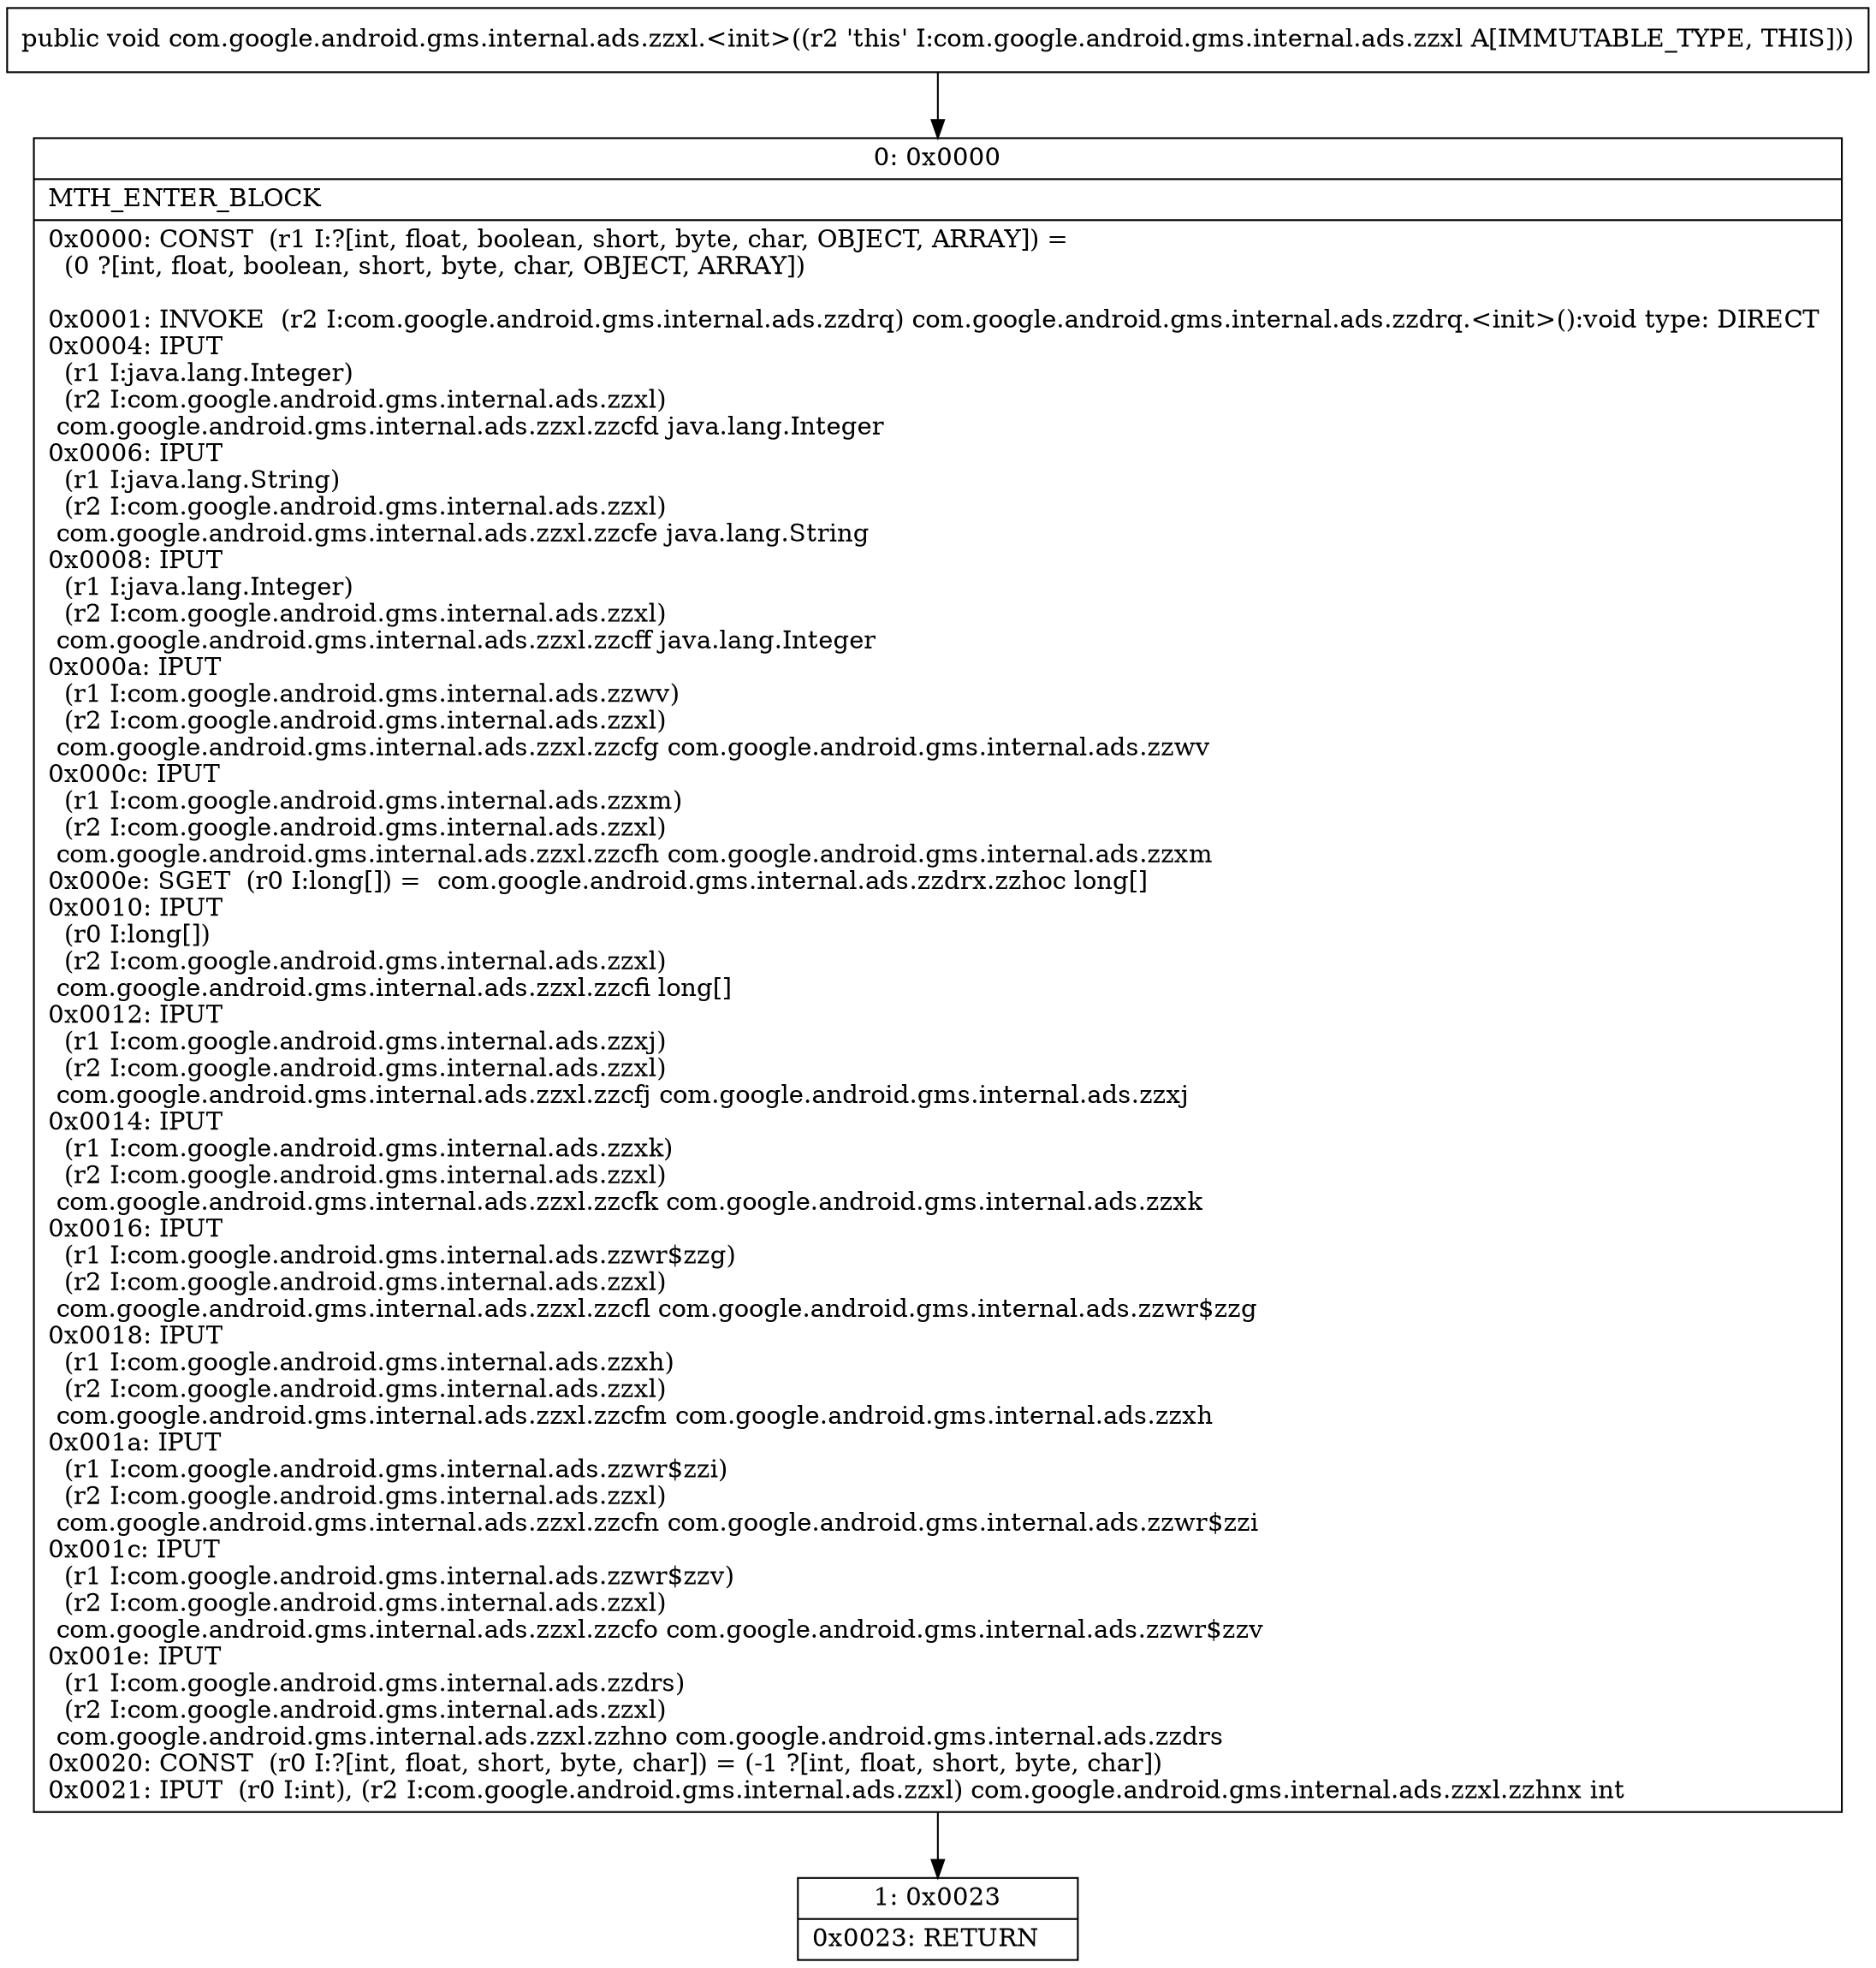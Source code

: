 digraph "CFG forcom.google.android.gms.internal.ads.zzxl.\<init\>()V" {
Node_0 [shape=record,label="{0\:\ 0x0000|MTH_ENTER_BLOCK\l|0x0000: CONST  (r1 I:?[int, float, boolean, short, byte, char, OBJECT, ARRAY]) = \l  (0 ?[int, float, boolean, short, byte, char, OBJECT, ARRAY])\l \l0x0001: INVOKE  (r2 I:com.google.android.gms.internal.ads.zzdrq) com.google.android.gms.internal.ads.zzdrq.\<init\>():void type: DIRECT \l0x0004: IPUT  \l  (r1 I:java.lang.Integer)\l  (r2 I:com.google.android.gms.internal.ads.zzxl)\l com.google.android.gms.internal.ads.zzxl.zzcfd java.lang.Integer \l0x0006: IPUT  \l  (r1 I:java.lang.String)\l  (r2 I:com.google.android.gms.internal.ads.zzxl)\l com.google.android.gms.internal.ads.zzxl.zzcfe java.lang.String \l0x0008: IPUT  \l  (r1 I:java.lang.Integer)\l  (r2 I:com.google.android.gms.internal.ads.zzxl)\l com.google.android.gms.internal.ads.zzxl.zzcff java.lang.Integer \l0x000a: IPUT  \l  (r1 I:com.google.android.gms.internal.ads.zzwv)\l  (r2 I:com.google.android.gms.internal.ads.zzxl)\l com.google.android.gms.internal.ads.zzxl.zzcfg com.google.android.gms.internal.ads.zzwv \l0x000c: IPUT  \l  (r1 I:com.google.android.gms.internal.ads.zzxm)\l  (r2 I:com.google.android.gms.internal.ads.zzxl)\l com.google.android.gms.internal.ads.zzxl.zzcfh com.google.android.gms.internal.ads.zzxm \l0x000e: SGET  (r0 I:long[]) =  com.google.android.gms.internal.ads.zzdrx.zzhoc long[] \l0x0010: IPUT  \l  (r0 I:long[])\l  (r2 I:com.google.android.gms.internal.ads.zzxl)\l com.google.android.gms.internal.ads.zzxl.zzcfi long[] \l0x0012: IPUT  \l  (r1 I:com.google.android.gms.internal.ads.zzxj)\l  (r2 I:com.google.android.gms.internal.ads.zzxl)\l com.google.android.gms.internal.ads.zzxl.zzcfj com.google.android.gms.internal.ads.zzxj \l0x0014: IPUT  \l  (r1 I:com.google.android.gms.internal.ads.zzxk)\l  (r2 I:com.google.android.gms.internal.ads.zzxl)\l com.google.android.gms.internal.ads.zzxl.zzcfk com.google.android.gms.internal.ads.zzxk \l0x0016: IPUT  \l  (r1 I:com.google.android.gms.internal.ads.zzwr$zzg)\l  (r2 I:com.google.android.gms.internal.ads.zzxl)\l com.google.android.gms.internal.ads.zzxl.zzcfl com.google.android.gms.internal.ads.zzwr$zzg \l0x0018: IPUT  \l  (r1 I:com.google.android.gms.internal.ads.zzxh)\l  (r2 I:com.google.android.gms.internal.ads.zzxl)\l com.google.android.gms.internal.ads.zzxl.zzcfm com.google.android.gms.internal.ads.zzxh \l0x001a: IPUT  \l  (r1 I:com.google.android.gms.internal.ads.zzwr$zzi)\l  (r2 I:com.google.android.gms.internal.ads.zzxl)\l com.google.android.gms.internal.ads.zzxl.zzcfn com.google.android.gms.internal.ads.zzwr$zzi \l0x001c: IPUT  \l  (r1 I:com.google.android.gms.internal.ads.zzwr$zzv)\l  (r2 I:com.google.android.gms.internal.ads.zzxl)\l com.google.android.gms.internal.ads.zzxl.zzcfo com.google.android.gms.internal.ads.zzwr$zzv \l0x001e: IPUT  \l  (r1 I:com.google.android.gms.internal.ads.zzdrs)\l  (r2 I:com.google.android.gms.internal.ads.zzxl)\l com.google.android.gms.internal.ads.zzxl.zzhno com.google.android.gms.internal.ads.zzdrs \l0x0020: CONST  (r0 I:?[int, float, short, byte, char]) = (\-1 ?[int, float, short, byte, char]) \l0x0021: IPUT  (r0 I:int), (r2 I:com.google.android.gms.internal.ads.zzxl) com.google.android.gms.internal.ads.zzxl.zzhnx int \l}"];
Node_1 [shape=record,label="{1\:\ 0x0023|0x0023: RETURN   \l}"];
MethodNode[shape=record,label="{public void com.google.android.gms.internal.ads.zzxl.\<init\>((r2 'this' I:com.google.android.gms.internal.ads.zzxl A[IMMUTABLE_TYPE, THIS])) }"];
MethodNode -> Node_0;
Node_0 -> Node_1;
}

